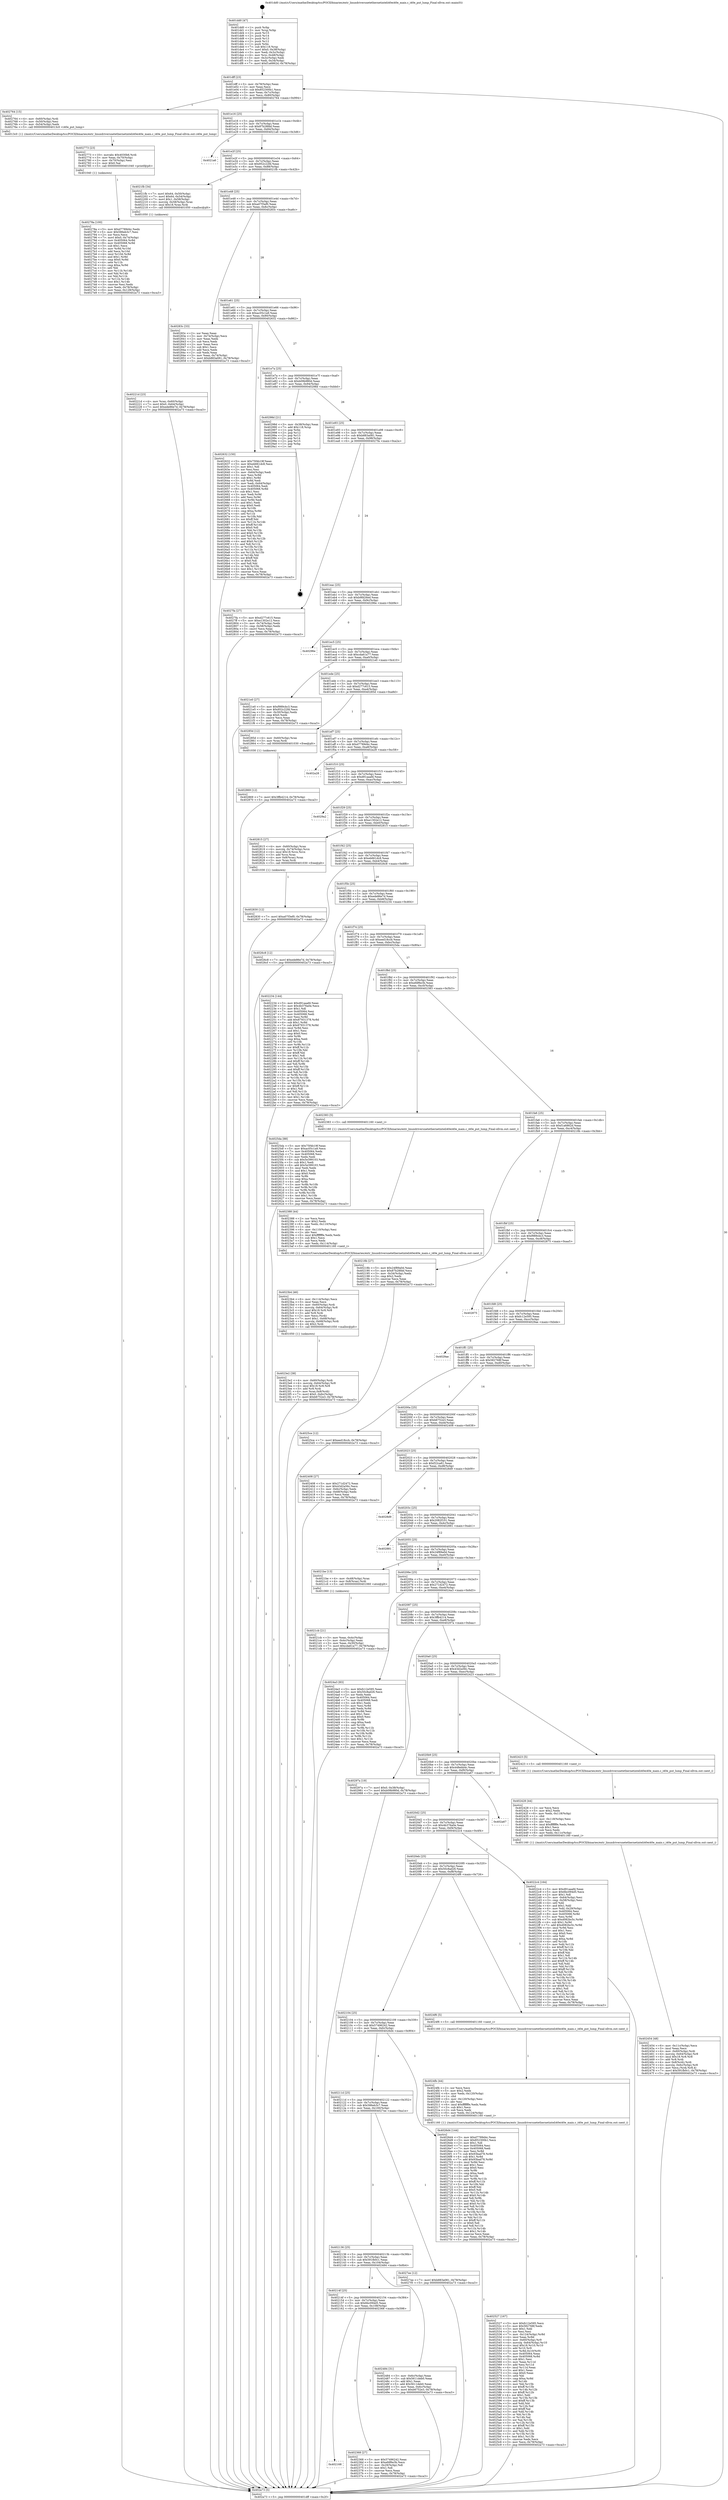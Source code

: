 digraph "0x401dd0" {
  label = "0x401dd0 (/mnt/c/Users/mathe/Desktop/tcc/POCII/binaries/extr_linuxdriversnetethernetinteli40ei40e_main.c_i40e_put_lump_Final-ollvm.out::main(0))"
  labelloc = "t"
  node[shape=record]

  Entry [label="",width=0.3,height=0.3,shape=circle,fillcolor=black,style=filled]
  "0x401dff" [label="{
     0x401dff [23]\l
     | [instrs]\l
     &nbsp;&nbsp;0x401dff \<+3\>: mov -0x78(%rbp),%eax\l
     &nbsp;&nbsp;0x401e02 \<+2\>: mov %eax,%ecx\l
     &nbsp;&nbsp;0x401e04 \<+6\>: sub $0x852300b1,%ecx\l
     &nbsp;&nbsp;0x401e0a \<+3\>: mov %eax,-0x7c(%rbp)\l
     &nbsp;&nbsp;0x401e0d \<+3\>: mov %ecx,-0x80(%rbp)\l
     &nbsp;&nbsp;0x401e10 \<+6\>: je 0000000000402764 \<main+0x994\>\l
  }"]
  "0x402764" [label="{
     0x402764 [15]\l
     | [instrs]\l
     &nbsp;&nbsp;0x402764 \<+4\>: mov -0x60(%rbp),%rdi\l
     &nbsp;&nbsp;0x402768 \<+3\>: mov -0x50(%rbp),%esi\l
     &nbsp;&nbsp;0x40276b \<+3\>: mov -0x54(%rbp),%edx\l
     &nbsp;&nbsp;0x40276e \<+5\>: call 00000000004013c0 \<i40e_put_lump\>\l
     | [calls]\l
     &nbsp;&nbsp;0x4013c0 \{1\} (/mnt/c/Users/mathe/Desktop/tcc/POCII/binaries/extr_linuxdriversnetethernetinteli40ei40e_main.c_i40e_put_lump_Final-ollvm.out::i40e_put_lump)\l
  }"]
  "0x401e16" [label="{
     0x401e16 [25]\l
     | [instrs]\l
     &nbsp;&nbsp;0x401e16 \<+5\>: jmp 0000000000401e1b \<main+0x4b\>\l
     &nbsp;&nbsp;0x401e1b \<+3\>: mov -0x7c(%rbp),%eax\l
     &nbsp;&nbsp;0x401e1e \<+5\>: sub $0x87b28fdd,%eax\l
     &nbsp;&nbsp;0x401e23 \<+6\>: mov %eax,-0x84(%rbp)\l
     &nbsp;&nbsp;0x401e29 \<+6\>: je 00000000004021a6 \<main+0x3d6\>\l
  }"]
  Exit [label="",width=0.3,height=0.3,shape=circle,fillcolor=black,style=filled,peripheries=2]
  "0x4021a6" [label="{
     0x4021a6\l
  }", style=dashed]
  "0x401e2f" [label="{
     0x401e2f [25]\l
     | [instrs]\l
     &nbsp;&nbsp;0x401e2f \<+5\>: jmp 0000000000401e34 \<main+0x64\>\l
     &nbsp;&nbsp;0x401e34 \<+3\>: mov -0x7c(%rbp),%eax\l
     &nbsp;&nbsp;0x401e37 \<+5\>: sub $0x952c22fd,%eax\l
     &nbsp;&nbsp;0x401e3c \<+6\>: mov %eax,-0x88(%rbp)\l
     &nbsp;&nbsp;0x401e42 \<+6\>: je 00000000004021fb \<main+0x42b\>\l
  }"]
  "0x402869" [label="{
     0x402869 [12]\l
     | [instrs]\l
     &nbsp;&nbsp;0x402869 \<+7\>: movl $0x3ffb4214,-0x78(%rbp)\l
     &nbsp;&nbsp;0x402870 \<+5\>: jmp 0000000000402a73 \<main+0xca3\>\l
  }"]
  "0x4021fb" [label="{
     0x4021fb [34]\l
     | [instrs]\l
     &nbsp;&nbsp;0x4021fb \<+7\>: movl $0x64,-0x50(%rbp)\l
     &nbsp;&nbsp;0x402202 \<+7\>: movl $0x64,-0x54(%rbp)\l
     &nbsp;&nbsp;0x402209 \<+7\>: movl $0x1,-0x58(%rbp)\l
     &nbsp;&nbsp;0x402210 \<+4\>: movslq -0x58(%rbp),%rax\l
     &nbsp;&nbsp;0x402214 \<+4\>: imul $0x18,%rax,%rdi\l
     &nbsp;&nbsp;0x402218 \<+5\>: call 0000000000401050 \<malloc@plt\>\l
     | [calls]\l
     &nbsp;&nbsp;0x401050 \{1\} (unknown)\l
  }"]
  "0x401e48" [label="{
     0x401e48 [25]\l
     | [instrs]\l
     &nbsp;&nbsp;0x401e48 \<+5\>: jmp 0000000000401e4d \<main+0x7d\>\l
     &nbsp;&nbsp;0x401e4d \<+3\>: mov -0x7c(%rbp),%eax\l
     &nbsp;&nbsp;0x401e50 \<+5\>: sub $0xa07f3ef0,%eax\l
     &nbsp;&nbsp;0x401e55 \<+6\>: mov %eax,-0x8c(%rbp)\l
     &nbsp;&nbsp;0x401e5b \<+6\>: je 000000000040283c \<main+0xa6c\>\l
  }"]
  "0x402830" [label="{
     0x402830 [12]\l
     | [instrs]\l
     &nbsp;&nbsp;0x402830 \<+7\>: movl $0xa07f3ef0,-0x78(%rbp)\l
     &nbsp;&nbsp;0x402837 \<+5\>: jmp 0000000000402a73 \<main+0xca3\>\l
  }"]
  "0x40283c" [label="{
     0x40283c [33]\l
     | [instrs]\l
     &nbsp;&nbsp;0x40283c \<+2\>: xor %eax,%eax\l
     &nbsp;&nbsp;0x40283e \<+3\>: mov -0x74(%rbp),%ecx\l
     &nbsp;&nbsp;0x402841 \<+2\>: mov %eax,%edx\l
     &nbsp;&nbsp;0x402843 \<+2\>: sub %ecx,%edx\l
     &nbsp;&nbsp;0x402845 \<+2\>: mov %eax,%ecx\l
     &nbsp;&nbsp;0x402847 \<+3\>: sub $0x1,%ecx\l
     &nbsp;&nbsp;0x40284a \<+2\>: add %ecx,%edx\l
     &nbsp;&nbsp;0x40284c \<+2\>: sub %edx,%eax\l
     &nbsp;&nbsp;0x40284e \<+3\>: mov %eax,-0x74(%rbp)\l
     &nbsp;&nbsp;0x402851 \<+7\>: movl $0xb883a081,-0x78(%rbp)\l
     &nbsp;&nbsp;0x402858 \<+5\>: jmp 0000000000402a73 \<main+0xca3\>\l
  }"]
  "0x401e61" [label="{
     0x401e61 [25]\l
     | [instrs]\l
     &nbsp;&nbsp;0x401e61 \<+5\>: jmp 0000000000401e66 \<main+0x96\>\l
     &nbsp;&nbsp;0x401e66 \<+3\>: mov -0x7c(%rbp),%eax\l
     &nbsp;&nbsp;0x401e69 \<+5\>: sub $0xac05c1a9,%eax\l
     &nbsp;&nbsp;0x401e6e \<+6\>: mov %eax,-0x90(%rbp)\l
     &nbsp;&nbsp;0x401e74 \<+6\>: je 0000000000402632 \<main+0x862\>\l
  }"]
  "0x40278a" [label="{
     0x40278a [100]\l
     | [instrs]\l
     &nbsp;&nbsp;0x40278a \<+5\>: mov $0xd7789d4c,%edx\l
     &nbsp;&nbsp;0x40278f \<+5\>: mov $0x586eb3c7,%esi\l
     &nbsp;&nbsp;0x402794 \<+2\>: xor %ecx,%ecx\l
     &nbsp;&nbsp;0x402796 \<+7\>: movl $0x0,-0x74(%rbp)\l
     &nbsp;&nbsp;0x40279d \<+8\>: mov 0x405064,%r8d\l
     &nbsp;&nbsp;0x4027a5 \<+8\>: mov 0x405068,%r9d\l
     &nbsp;&nbsp;0x4027ad \<+3\>: sub $0x1,%ecx\l
     &nbsp;&nbsp;0x4027b0 \<+3\>: mov %r8d,%r10d\l
     &nbsp;&nbsp;0x4027b3 \<+3\>: add %ecx,%r10d\l
     &nbsp;&nbsp;0x4027b6 \<+4\>: imul %r10d,%r8d\l
     &nbsp;&nbsp;0x4027ba \<+4\>: and $0x1,%r8d\l
     &nbsp;&nbsp;0x4027be \<+4\>: cmp $0x0,%r8d\l
     &nbsp;&nbsp;0x4027c2 \<+4\>: sete %r11b\l
     &nbsp;&nbsp;0x4027c6 \<+4\>: cmp $0xa,%r9d\l
     &nbsp;&nbsp;0x4027ca \<+3\>: setl %bl\l
     &nbsp;&nbsp;0x4027cd \<+3\>: mov %r11b,%r14b\l
     &nbsp;&nbsp;0x4027d0 \<+3\>: and %bl,%r14b\l
     &nbsp;&nbsp;0x4027d3 \<+3\>: xor %bl,%r11b\l
     &nbsp;&nbsp;0x4027d6 \<+3\>: or %r11b,%r14b\l
     &nbsp;&nbsp;0x4027d9 \<+4\>: test $0x1,%r14b\l
     &nbsp;&nbsp;0x4027dd \<+3\>: cmovne %esi,%edx\l
     &nbsp;&nbsp;0x4027e0 \<+3\>: mov %edx,-0x78(%rbp)\l
     &nbsp;&nbsp;0x4027e3 \<+6\>: mov %eax,-0x128(%rbp)\l
     &nbsp;&nbsp;0x4027e9 \<+5\>: jmp 0000000000402a73 \<main+0xca3\>\l
  }"]
  "0x402632" [label="{
     0x402632 [150]\l
     | [instrs]\l
     &nbsp;&nbsp;0x402632 \<+5\>: mov $0x75f4b19f,%eax\l
     &nbsp;&nbsp;0x402637 \<+5\>: mov $0xeb661dc8,%ecx\l
     &nbsp;&nbsp;0x40263c \<+2\>: mov $0x1,%dl\l
     &nbsp;&nbsp;0x40263e \<+2\>: xor %esi,%esi\l
     &nbsp;&nbsp;0x402640 \<+3\>: mov -0x64(%rbp),%edi\l
     &nbsp;&nbsp;0x402643 \<+3\>: mov %esi,%r8d\l
     &nbsp;&nbsp;0x402646 \<+4\>: sub $0x1,%r8d\l
     &nbsp;&nbsp;0x40264a \<+3\>: sub %r8d,%edi\l
     &nbsp;&nbsp;0x40264d \<+3\>: mov %edi,-0x64(%rbp)\l
     &nbsp;&nbsp;0x402650 \<+7\>: mov 0x405064,%edi\l
     &nbsp;&nbsp;0x402657 \<+8\>: mov 0x405068,%r8d\l
     &nbsp;&nbsp;0x40265f \<+3\>: sub $0x1,%esi\l
     &nbsp;&nbsp;0x402662 \<+3\>: mov %edi,%r9d\l
     &nbsp;&nbsp;0x402665 \<+3\>: add %esi,%r9d\l
     &nbsp;&nbsp;0x402668 \<+4\>: imul %r9d,%edi\l
     &nbsp;&nbsp;0x40266c \<+3\>: and $0x1,%edi\l
     &nbsp;&nbsp;0x40266f \<+3\>: cmp $0x0,%edi\l
     &nbsp;&nbsp;0x402672 \<+4\>: sete %r10b\l
     &nbsp;&nbsp;0x402676 \<+4\>: cmp $0xa,%r8d\l
     &nbsp;&nbsp;0x40267a \<+4\>: setl %r11b\l
     &nbsp;&nbsp;0x40267e \<+3\>: mov %r10b,%bl\l
     &nbsp;&nbsp;0x402681 \<+3\>: xor $0xff,%bl\l
     &nbsp;&nbsp;0x402684 \<+3\>: mov %r11b,%r14b\l
     &nbsp;&nbsp;0x402687 \<+4\>: xor $0xff,%r14b\l
     &nbsp;&nbsp;0x40268b \<+3\>: xor $0x0,%dl\l
     &nbsp;&nbsp;0x40268e \<+3\>: mov %bl,%r15b\l
     &nbsp;&nbsp;0x402691 \<+4\>: and $0x0,%r15b\l
     &nbsp;&nbsp;0x402695 \<+3\>: and %dl,%r10b\l
     &nbsp;&nbsp;0x402698 \<+3\>: mov %r14b,%r12b\l
     &nbsp;&nbsp;0x40269b \<+4\>: and $0x0,%r12b\l
     &nbsp;&nbsp;0x40269f \<+3\>: and %dl,%r11b\l
     &nbsp;&nbsp;0x4026a2 \<+3\>: or %r10b,%r15b\l
     &nbsp;&nbsp;0x4026a5 \<+3\>: or %r11b,%r12b\l
     &nbsp;&nbsp;0x4026a8 \<+3\>: xor %r12b,%r15b\l
     &nbsp;&nbsp;0x4026ab \<+3\>: or %r14b,%bl\l
     &nbsp;&nbsp;0x4026ae \<+3\>: xor $0xff,%bl\l
     &nbsp;&nbsp;0x4026b1 \<+3\>: or $0x0,%dl\l
     &nbsp;&nbsp;0x4026b4 \<+2\>: and %dl,%bl\l
     &nbsp;&nbsp;0x4026b6 \<+3\>: or %bl,%r15b\l
     &nbsp;&nbsp;0x4026b9 \<+4\>: test $0x1,%r15b\l
     &nbsp;&nbsp;0x4026bd \<+3\>: cmovne %ecx,%eax\l
     &nbsp;&nbsp;0x4026c0 \<+3\>: mov %eax,-0x78(%rbp)\l
     &nbsp;&nbsp;0x4026c3 \<+5\>: jmp 0000000000402a73 \<main+0xca3\>\l
  }"]
  "0x401e7a" [label="{
     0x401e7a [25]\l
     | [instrs]\l
     &nbsp;&nbsp;0x401e7a \<+5\>: jmp 0000000000401e7f \<main+0xaf\>\l
     &nbsp;&nbsp;0x401e7f \<+3\>: mov -0x7c(%rbp),%eax\l
     &nbsp;&nbsp;0x401e82 \<+5\>: sub $0xb09b980d,%eax\l
     &nbsp;&nbsp;0x401e87 \<+6\>: mov %eax,-0x94(%rbp)\l
     &nbsp;&nbsp;0x401e8d \<+6\>: je 000000000040298d \<main+0xbbd\>\l
  }"]
  "0x402773" [label="{
     0x402773 [23]\l
     | [instrs]\l
     &nbsp;&nbsp;0x402773 \<+10\>: movabs $0x4030b6,%rdi\l
     &nbsp;&nbsp;0x40277d \<+3\>: mov %eax,-0x70(%rbp)\l
     &nbsp;&nbsp;0x402780 \<+3\>: mov -0x70(%rbp),%esi\l
     &nbsp;&nbsp;0x402783 \<+2\>: mov $0x0,%al\l
     &nbsp;&nbsp;0x402785 \<+5\>: call 0000000000401040 \<printf@plt\>\l
     | [calls]\l
     &nbsp;&nbsp;0x401040 \{1\} (unknown)\l
  }"]
  "0x40298d" [label="{
     0x40298d [21]\l
     | [instrs]\l
     &nbsp;&nbsp;0x40298d \<+3\>: mov -0x38(%rbp),%eax\l
     &nbsp;&nbsp;0x402990 \<+7\>: add $0x118,%rsp\l
     &nbsp;&nbsp;0x402997 \<+1\>: pop %rbx\l
     &nbsp;&nbsp;0x402998 \<+2\>: pop %r12\l
     &nbsp;&nbsp;0x40299a \<+2\>: pop %r13\l
     &nbsp;&nbsp;0x40299c \<+2\>: pop %r14\l
     &nbsp;&nbsp;0x40299e \<+2\>: pop %r15\l
     &nbsp;&nbsp;0x4029a0 \<+1\>: pop %rbp\l
     &nbsp;&nbsp;0x4029a1 \<+1\>: ret\l
  }"]
  "0x401e93" [label="{
     0x401e93 [25]\l
     | [instrs]\l
     &nbsp;&nbsp;0x401e93 \<+5\>: jmp 0000000000401e98 \<main+0xc8\>\l
     &nbsp;&nbsp;0x401e98 \<+3\>: mov -0x7c(%rbp),%eax\l
     &nbsp;&nbsp;0x401e9b \<+5\>: sub $0xb883a081,%eax\l
     &nbsp;&nbsp;0x401ea0 \<+6\>: mov %eax,-0x98(%rbp)\l
     &nbsp;&nbsp;0x401ea6 \<+6\>: je 00000000004027fa \<main+0xa2a\>\l
  }"]
  "0x402527" [label="{
     0x402527 [167]\l
     | [instrs]\l
     &nbsp;&nbsp;0x402527 \<+5\>: mov $0xfc12e595,%ecx\l
     &nbsp;&nbsp;0x40252c \<+5\>: mov $0x582768f,%edx\l
     &nbsp;&nbsp;0x402531 \<+3\>: mov $0x1,%dil\l
     &nbsp;&nbsp;0x402534 \<+2\>: xor %esi,%esi\l
     &nbsp;&nbsp;0x402536 \<+7\>: mov -0x124(%rbp),%r8d\l
     &nbsp;&nbsp;0x40253d \<+4\>: imul %eax,%r8d\l
     &nbsp;&nbsp;0x402541 \<+4\>: mov -0x60(%rbp),%r9\l
     &nbsp;&nbsp;0x402545 \<+4\>: movslq -0x64(%rbp),%r10\l
     &nbsp;&nbsp;0x402549 \<+4\>: imul $0x18,%r10,%r10\l
     &nbsp;&nbsp;0x40254d \<+3\>: add %r10,%r9\l
     &nbsp;&nbsp;0x402550 \<+4\>: mov %r8d,0x10(%r9)\l
     &nbsp;&nbsp;0x402554 \<+7\>: mov 0x405064,%eax\l
     &nbsp;&nbsp;0x40255b \<+8\>: mov 0x405068,%r8d\l
     &nbsp;&nbsp;0x402563 \<+3\>: sub $0x1,%esi\l
     &nbsp;&nbsp;0x402566 \<+3\>: mov %eax,%r11d\l
     &nbsp;&nbsp;0x402569 \<+3\>: add %esi,%r11d\l
     &nbsp;&nbsp;0x40256c \<+4\>: imul %r11d,%eax\l
     &nbsp;&nbsp;0x402570 \<+3\>: and $0x1,%eax\l
     &nbsp;&nbsp;0x402573 \<+3\>: cmp $0x0,%eax\l
     &nbsp;&nbsp;0x402576 \<+3\>: sete %bl\l
     &nbsp;&nbsp;0x402579 \<+4\>: cmp $0xa,%r8d\l
     &nbsp;&nbsp;0x40257d \<+4\>: setl %r14b\l
     &nbsp;&nbsp;0x402581 \<+3\>: mov %bl,%r15b\l
     &nbsp;&nbsp;0x402584 \<+4\>: xor $0xff,%r15b\l
     &nbsp;&nbsp;0x402588 \<+3\>: mov %r14b,%r12b\l
     &nbsp;&nbsp;0x40258b \<+4\>: xor $0xff,%r12b\l
     &nbsp;&nbsp;0x40258f \<+4\>: xor $0x1,%dil\l
     &nbsp;&nbsp;0x402593 \<+3\>: mov %r15b,%r13b\l
     &nbsp;&nbsp;0x402596 \<+4\>: and $0xff,%r13b\l
     &nbsp;&nbsp;0x40259a \<+3\>: and %dil,%bl\l
     &nbsp;&nbsp;0x40259d \<+3\>: mov %r12b,%al\l
     &nbsp;&nbsp;0x4025a0 \<+2\>: and $0xff,%al\l
     &nbsp;&nbsp;0x4025a2 \<+3\>: and %dil,%r14b\l
     &nbsp;&nbsp;0x4025a5 \<+3\>: or %bl,%r13b\l
     &nbsp;&nbsp;0x4025a8 \<+3\>: or %r14b,%al\l
     &nbsp;&nbsp;0x4025ab \<+3\>: xor %al,%r13b\l
     &nbsp;&nbsp;0x4025ae \<+3\>: or %r12b,%r15b\l
     &nbsp;&nbsp;0x4025b1 \<+4\>: xor $0xff,%r15b\l
     &nbsp;&nbsp;0x4025b5 \<+4\>: or $0x1,%dil\l
     &nbsp;&nbsp;0x4025b9 \<+3\>: and %dil,%r15b\l
     &nbsp;&nbsp;0x4025bc \<+3\>: or %r15b,%r13b\l
     &nbsp;&nbsp;0x4025bf \<+4\>: test $0x1,%r13b\l
     &nbsp;&nbsp;0x4025c3 \<+3\>: cmovne %edx,%ecx\l
     &nbsp;&nbsp;0x4025c6 \<+3\>: mov %ecx,-0x78(%rbp)\l
     &nbsp;&nbsp;0x4025c9 \<+5\>: jmp 0000000000402a73 \<main+0xca3\>\l
  }"]
  "0x4027fa" [label="{
     0x4027fa [27]\l
     | [instrs]\l
     &nbsp;&nbsp;0x4027fa \<+5\>: mov $0xd277c615,%eax\l
     &nbsp;&nbsp;0x4027ff \<+5\>: mov $0xe1302e12,%ecx\l
     &nbsp;&nbsp;0x402804 \<+3\>: mov -0x74(%rbp),%edx\l
     &nbsp;&nbsp;0x402807 \<+3\>: cmp -0x58(%rbp),%edx\l
     &nbsp;&nbsp;0x40280a \<+3\>: cmovl %ecx,%eax\l
     &nbsp;&nbsp;0x40280d \<+3\>: mov %eax,-0x78(%rbp)\l
     &nbsp;&nbsp;0x402810 \<+5\>: jmp 0000000000402a73 \<main+0xca3\>\l
  }"]
  "0x401eac" [label="{
     0x401eac [25]\l
     | [instrs]\l
     &nbsp;&nbsp;0x401eac \<+5\>: jmp 0000000000401eb1 \<main+0xe1\>\l
     &nbsp;&nbsp;0x401eb1 \<+3\>: mov -0x7c(%rbp),%eax\l
     &nbsp;&nbsp;0x401eb4 \<+5\>: sub $0xb9fd26ed,%eax\l
     &nbsp;&nbsp;0x401eb9 \<+6\>: mov %eax,-0x9c(%rbp)\l
     &nbsp;&nbsp;0x401ebf \<+6\>: je 000000000040296e \<main+0xb9e\>\l
  }"]
  "0x4024fb" [label="{
     0x4024fb [44]\l
     | [instrs]\l
     &nbsp;&nbsp;0x4024fb \<+2\>: xor %ecx,%ecx\l
     &nbsp;&nbsp;0x4024fd \<+5\>: mov $0x2,%edx\l
     &nbsp;&nbsp;0x402502 \<+6\>: mov %edx,-0x120(%rbp)\l
     &nbsp;&nbsp;0x402508 \<+1\>: cltd\l
     &nbsp;&nbsp;0x402509 \<+6\>: mov -0x120(%rbp),%esi\l
     &nbsp;&nbsp;0x40250f \<+2\>: idiv %esi\l
     &nbsp;&nbsp;0x402511 \<+6\>: imul $0xfffffffe,%edx,%edx\l
     &nbsp;&nbsp;0x402517 \<+3\>: sub $0x1,%ecx\l
     &nbsp;&nbsp;0x40251a \<+2\>: sub %ecx,%edx\l
     &nbsp;&nbsp;0x40251c \<+6\>: mov %edx,-0x124(%rbp)\l
     &nbsp;&nbsp;0x402522 \<+5\>: call 0000000000401160 \<next_i\>\l
     | [calls]\l
     &nbsp;&nbsp;0x401160 \{1\} (/mnt/c/Users/mathe/Desktop/tcc/POCII/binaries/extr_linuxdriversnetethernetinteli40ei40e_main.c_i40e_put_lump_Final-ollvm.out::next_i)\l
  }"]
  "0x40296e" [label="{
     0x40296e\l
  }", style=dashed]
  "0x401ec5" [label="{
     0x401ec5 [25]\l
     | [instrs]\l
     &nbsp;&nbsp;0x401ec5 \<+5\>: jmp 0000000000401eca \<main+0xfa\>\l
     &nbsp;&nbsp;0x401eca \<+3\>: mov -0x7c(%rbp),%eax\l
     &nbsp;&nbsp;0x401ecd \<+5\>: sub $0xcda61a77,%eax\l
     &nbsp;&nbsp;0x401ed2 \<+6\>: mov %eax,-0xa0(%rbp)\l
     &nbsp;&nbsp;0x401ed8 \<+6\>: je 00000000004021e0 \<main+0x410\>\l
  }"]
  "0x402454" [label="{
     0x402454 [48]\l
     | [instrs]\l
     &nbsp;&nbsp;0x402454 \<+6\>: mov -0x11c(%rbp),%ecx\l
     &nbsp;&nbsp;0x40245a \<+3\>: imul %eax,%ecx\l
     &nbsp;&nbsp;0x40245d \<+4\>: mov -0x60(%rbp),%rdi\l
     &nbsp;&nbsp;0x402461 \<+4\>: movslq -0x64(%rbp),%r8\l
     &nbsp;&nbsp;0x402465 \<+4\>: imul $0x18,%r8,%r8\l
     &nbsp;&nbsp;0x402469 \<+3\>: add %r8,%rdi\l
     &nbsp;&nbsp;0x40246c \<+4\>: mov 0x8(%rdi),%rdi\l
     &nbsp;&nbsp;0x402470 \<+4\>: movslq -0x6c(%rbp),%r8\l
     &nbsp;&nbsp;0x402474 \<+4\>: mov %ecx,(%rdi,%r8,4)\l
     &nbsp;&nbsp;0x402478 \<+7\>: movl $0x591fb0c1,-0x78(%rbp)\l
     &nbsp;&nbsp;0x40247f \<+5\>: jmp 0000000000402a73 \<main+0xca3\>\l
  }"]
  "0x4021e0" [label="{
     0x4021e0 [27]\l
     | [instrs]\l
     &nbsp;&nbsp;0x4021e0 \<+5\>: mov $0xf989cbc3,%eax\l
     &nbsp;&nbsp;0x4021e5 \<+5\>: mov $0x952c22fd,%ecx\l
     &nbsp;&nbsp;0x4021ea \<+3\>: mov -0x30(%rbp),%edx\l
     &nbsp;&nbsp;0x4021ed \<+3\>: cmp $0x0,%edx\l
     &nbsp;&nbsp;0x4021f0 \<+3\>: cmove %ecx,%eax\l
     &nbsp;&nbsp;0x4021f3 \<+3\>: mov %eax,-0x78(%rbp)\l
     &nbsp;&nbsp;0x4021f6 \<+5\>: jmp 0000000000402a73 \<main+0xca3\>\l
  }"]
  "0x401ede" [label="{
     0x401ede [25]\l
     | [instrs]\l
     &nbsp;&nbsp;0x401ede \<+5\>: jmp 0000000000401ee3 \<main+0x113\>\l
     &nbsp;&nbsp;0x401ee3 \<+3\>: mov -0x7c(%rbp),%eax\l
     &nbsp;&nbsp;0x401ee6 \<+5\>: sub $0xd277c615,%eax\l
     &nbsp;&nbsp;0x401eeb \<+6\>: mov %eax,-0xa4(%rbp)\l
     &nbsp;&nbsp;0x401ef1 \<+6\>: je 000000000040285d \<main+0xa8d\>\l
  }"]
  "0x402428" [label="{
     0x402428 [44]\l
     | [instrs]\l
     &nbsp;&nbsp;0x402428 \<+2\>: xor %ecx,%ecx\l
     &nbsp;&nbsp;0x40242a \<+5\>: mov $0x2,%edx\l
     &nbsp;&nbsp;0x40242f \<+6\>: mov %edx,-0x118(%rbp)\l
     &nbsp;&nbsp;0x402435 \<+1\>: cltd\l
     &nbsp;&nbsp;0x402436 \<+6\>: mov -0x118(%rbp),%esi\l
     &nbsp;&nbsp;0x40243c \<+2\>: idiv %esi\l
     &nbsp;&nbsp;0x40243e \<+6\>: imul $0xfffffffe,%edx,%edx\l
     &nbsp;&nbsp;0x402444 \<+3\>: sub $0x1,%ecx\l
     &nbsp;&nbsp;0x402447 \<+2\>: sub %ecx,%edx\l
     &nbsp;&nbsp;0x402449 \<+6\>: mov %edx,-0x11c(%rbp)\l
     &nbsp;&nbsp;0x40244f \<+5\>: call 0000000000401160 \<next_i\>\l
     | [calls]\l
     &nbsp;&nbsp;0x401160 \{1\} (/mnt/c/Users/mathe/Desktop/tcc/POCII/binaries/extr_linuxdriversnetethernetinteli40ei40e_main.c_i40e_put_lump_Final-ollvm.out::next_i)\l
  }"]
  "0x40285d" [label="{
     0x40285d [12]\l
     | [instrs]\l
     &nbsp;&nbsp;0x40285d \<+4\>: mov -0x60(%rbp),%rax\l
     &nbsp;&nbsp;0x402861 \<+3\>: mov %rax,%rdi\l
     &nbsp;&nbsp;0x402864 \<+5\>: call 0000000000401030 \<free@plt\>\l
     | [calls]\l
     &nbsp;&nbsp;0x401030 \{1\} (unknown)\l
  }"]
  "0x401ef7" [label="{
     0x401ef7 [25]\l
     | [instrs]\l
     &nbsp;&nbsp;0x401ef7 \<+5\>: jmp 0000000000401efc \<main+0x12c\>\l
     &nbsp;&nbsp;0x401efc \<+3\>: mov -0x7c(%rbp),%eax\l
     &nbsp;&nbsp;0x401eff \<+5\>: sub $0xd7789d4c,%eax\l
     &nbsp;&nbsp;0x401f04 \<+6\>: mov %eax,-0xa8(%rbp)\l
     &nbsp;&nbsp;0x401f0a \<+6\>: je 0000000000402a28 \<main+0xc58\>\l
  }"]
  "0x4023e2" [label="{
     0x4023e2 [38]\l
     | [instrs]\l
     &nbsp;&nbsp;0x4023e2 \<+4\>: mov -0x60(%rbp),%rdi\l
     &nbsp;&nbsp;0x4023e6 \<+4\>: movslq -0x64(%rbp),%r8\l
     &nbsp;&nbsp;0x4023ea \<+4\>: imul $0x18,%r8,%r8\l
     &nbsp;&nbsp;0x4023ee \<+3\>: add %r8,%rdi\l
     &nbsp;&nbsp;0x4023f1 \<+4\>: mov %rax,0x8(%rdi)\l
     &nbsp;&nbsp;0x4023f5 \<+7\>: movl $0x0,-0x6c(%rbp)\l
     &nbsp;&nbsp;0x4023fc \<+7\>: movl $0xb6752e3,-0x78(%rbp)\l
     &nbsp;&nbsp;0x402403 \<+5\>: jmp 0000000000402a73 \<main+0xca3\>\l
  }"]
  "0x402a28" [label="{
     0x402a28\l
  }", style=dashed]
  "0x401f10" [label="{
     0x401f10 [25]\l
     | [instrs]\l
     &nbsp;&nbsp;0x401f10 \<+5\>: jmp 0000000000401f15 \<main+0x145\>\l
     &nbsp;&nbsp;0x401f15 \<+3\>: mov -0x7c(%rbp),%eax\l
     &nbsp;&nbsp;0x401f18 \<+5\>: sub $0xd91aaafd,%eax\l
     &nbsp;&nbsp;0x401f1d \<+6\>: mov %eax,-0xac(%rbp)\l
     &nbsp;&nbsp;0x401f23 \<+6\>: je 00000000004029a2 \<main+0xbd2\>\l
  }"]
  "0x4023b4" [label="{
     0x4023b4 [46]\l
     | [instrs]\l
     &nbsp;&nbsp;0x4023b4 \<+6\>: mov -0x114(%rbp),%ecx\l
     &nbsp;&nbsp;0x4023ba \<+3\>: imul %eax,%ecx\l
     &nbsp;&nbsp;0x4023bd \<+4\>: mov -0x60(%rbp),%rdi\l
     &nbsp;&nbsp;0x4023c1 \<+4\>: movslq -0x64(%rbp),%r8\l
     &nbsp;&nbsp;0x4023c5 \<+4\>: imul $0x18,%r8,%r8\l
     &nbsp;&nbsp;0x4023c9 \<+3\>: add %r8,%rdi\l
     &nbsp;&nbsp;0x4023cc \<+2\>: mov %ecx,(%rdi)\l
     &nbsp;&nbsp;0x4023ce \<+7\>: movl $0x1,-0x68(%rbp)\l
     &nbsp;&nbsp;0x4023d5 \<+4\>: movslq -0x68(%rbp),%rdi\l
     &nbsp;&nbsp;0x4023d9 \<+4\>: shl $0x2,%rdi\l
     &nbsp;&nbsp;0x4023dd \<+5\>: call 0000000000401050 \<malloc@plt\>\l
     | [calls]\l
     &nbsp;&nbsp;0x401050 \{1\} (unknown)\l
  }"]
  "0x4029a2" [label="{
     0x4029a2\l
  }", style=dashed]
  "0x401f29" [label="{
     0x401f29 [25]\l
     | [instrs]\l
     &nbsp;&nbsp;0x401f29 \<+5\>: jmp 0000000000401f2e \<main+0x15e\>\l
     &nbsp;&nbsp;0x401f2e \<+3\>: mov -0x7c(%rbp),%eax\l
     &nbsp;&nbsp;0x401f31 \<+5\>: sub $0xe1302e12,%eax\l
     &nbsp;&nbsp;0x401f36 \<+6\>: mov %eax,-0xb0(%rbp)\l
     &nbsp;&nbsp;0x401f3c \<+6\>: je 0000000000402815 \<main+0xa45\>\l
  }"]
  "0x402388" [label="{
     0x402388 [44]\l
     | [instrs]\l
     &nbsp;&nbsp;0x402388 \<+2\>: xor %ecx,%ecx\l
     &nbsp;&nbsp;0x40238a \<+5\>: mov $0x2,%edx\l
     &nbsp;&nbsp;0x40238f \<+6\>: mov %edx,-0x110(%rbp)\l
     &nbsp;&nbsp;0x402395 \<+1\>: cltd\l
     &nbsp;&nbsp;0x402396 \<+6\>: mov -0x110(%rbp),%esi\l
     &nbsp;&nbsp;0x40239c \<+2\>: idiv %esi\l
     &nbsp;&nbsp;0x40239e \<+6\>: imul $0xfffffffe,%edx,%edx\l
     &nbsp;&nbsp;0x4023a4 \<+3\>: sub $0x1,%ecx\l
     &nbsp;&nbsp;0x4023a7 \<+2\>: sub %ecx,%edx\l
     &nbsp;&nbsp;0x4023a9 \<+6\>: mov %edx,-0x114(%rbp)\l
     &nbsp;&nbsp;0x4023af \<+5\>: call 0000000000401160 \<next_i\>\l
     | [calls]\l
     &nbsp;&nbsp;0x401160 \{1\} (/mnt/c/Users/mathe/Desktop/tcc/POCII/binaries/extr_linuxdriversnetethernetinteli40ei40e_main.c_i40e_put_lump_Final-ollvm.out::next_i)\l
  }"]
  "0x402815" [label="{
     0x402815 [27]\l
     | [instrs]\l
     &nbsp;&nbsp;0x402815 \<+4\>: mov -0x60(%rbp),%rax\l
     &nbsp;&nbsp;0x402819 \<+4\>: movslq -0x74(%rbp),%rcx\l
     &nbsp;&nbsp;0x40281d \<+4\>: imul $0x18,%rcx,%rcx\l
     &nbsp;&nbsp;0x402821 \<+3\>: add %rcx,%rax\l
     &nbsp;&nbsp;0x402824 \<+4\>: mov 0x8(%rax),%rax\l
     &nbsp;&nbsp;0x402828 \<+3\>: mov %rax,%rdi\l
     &nbsp;&nbsp;0x40282b \<+5\>: call 0000000000401030 \<free@plt\>\l
     | [calls]\l
     &nbsp;&nbsp;0x401030 \{1\} (unknown)\l
  }"]
  "0x401f42" [label="{
     0x401f42 [25]\l
     | [instrs]\l
     &nbsp;&nbsp;0x401f42 \<+5\>: jmp 0000000000401f47 \<main+0x177\>\l
     &nbsp;&nbsp;0x401f47 \<+3\>: mov -0x7c(%rbp),%eax\l
     &nbsp;&nbsp;0x401f4a \<+5\>: sub $0xeb661dc8,%eax\l
     &nbsp;&nbsp;0x401f4f \<+6\>: mov %eax,-0xb4(%rbp)\l
     &nbsp;&nbsp;0x401f55 \<+6\>: je 00000000004026c8 \<main+0x8f8\>\l
  }"]
  "0x402168" [label="{
     0x402168\l
  }", style=dashed]
  "0x4026c8" [label="{
     0x4026c8 [12]\l
     | [instrs]\l
     &nbsp;&nbsp;0x4026c8 \<+7\>: movl $0xede86e7d,-0x78(%rbp)\l
     &nbsp;&nbsp;0x4026cf \<+5\>: jmp 0000000000402a73 \<main+0xca3\>\l
  }"]
  "0x401f5b" [label="{
     0x401f5b [25]\l
     | [instrs]\l
     &nbsp;&nbsp;0x401f5b \<+5\>: jmp 0000000000401f60 \<main+0x190\>\l
     &nbsp;&nbsp;0x401f60 \<+3\>: mov -0x7c(%rbp),%eax\l
     &nbsp;&nbsp;0x401f63 \<+5\>: sub $0xede86e7d,%eax\l
     &nbsp;&nbsp;0x401f68 \<+6\>: mov %eax,-0xb8(%rbp)\l
     &nbsp;&nbsp;0x401f6e \<+6\>: je 0000000000402234 \<main+0x464\>\l
  }"]
  "0x402368" [label="{
     0x402368 [27]\l
     | [instrs]\l
     &nbsp;&nbsp;0x402368 \<+5\>: mov $0x57496242,%eax\l
     &nbsp;&nbsp;0x40236d \<+5\>: mov $0xefdf6e3b,%ecx\l
     &nbsp;&nbsp;0x402372 \<+3\>: mov -0x29(%rbp),%dl\l
     &nbsp;&nbsp;0x402375 \<+3\>: test $0x1,%dl\l
     &nbsp;&nbsp;0x402378 \<+3\>: cmovne %ecx,%eax\l
     &nbsp;&nbsp;0x40237b \<+3\>: mov %eax,-0x78(%rbp)\l
     &nbsp;&nbsp;0x40237e \<+5\>: jmp 0000000000402a73 \<main+0xca3\>\l
  }"]
  "0x402234" [label="{
     0x402234 [144]\l
     | [instrs]\l
     &nbsp;&nbsp;0x402234 \<+5\>: mov $0xd91aaafd,%eax\l
     &nbsp;&nbsp;0x402239 \<+5\>: mov $0x4b376a0e,%ecx\l
     &nbsp;&nbsp;0x40223e \<+2\>: mov $0x1,%dl\l
     &nbsp;&nbsp;0x402240 \<+7\>: mov 0x405064,%esi\l
     &nbsp;&nbsp;0x402247 \<+7\>: mov 0x405068,%edi\l
     &nbsp;&nbsp;0x40224e \<+3\>: mov %esi,%r8d\l
     &nbsp;&nbsp;0x402251 \<+7\>: add $0x87931378,%r8d\l
     &nbsp;&nbsp;0x402258 \<+4\>: sub $0x1,%r8d\l
     &nbsp;&nbsp;0x40225c \<+7\>: sub $0x87931378,%r8d\l
     &nbsp;&nbsp;0x402263 \<+4\>: imul %r8d,%esi\l
     &nbsp;&nbsp;0x402267 \<+3\>: and $0x1,%esi\l
     &nbsp;&nbsp;0x40226a \<+3\>: cmp $0x0,%esi\l
     &nbsp;&nbsp;0x40226d \<+4\>: sete %r9b\l
     &nbsp;&nbsp;0x402271 \<+3\>: cmp $0xa,%edi\l
     &nbsp;&nbsp;0x402274 \<+4\>: setl %r10b\l
     &nbsp;&nbsp;0x402278 \<+3\>: mov %r9b,%r11b\l
     &nbsp;&nbsp;0x40227b \<+4\>: xor $0xff,%r11b\l
     &nbsp;&nbsp;0x40227f \<+3\>: mov %r10b,%bl\l
     &nbsp;&nbsp;0x402282 \<+3\>: xor $0xff,%bl\l
     &nbsp;&nbsp;0x402285 \<+3\>: xor $0x1,%dl\l
     &nbsp;&nbsp;0x402288 \<+3\>: mov %r11b,%r14b\l
     &nbsp;&nbsp;0x40228b \<+4\>: and $0xff,%r14b\l
     &nbsp;&nbsp;0x40228f \<+3\>: and %dl,%r9b\l
     &nbsp;&nbsp;0x402292 \<+3\>: mov %bl,%r15b\l
     &nbsp;&nbsp;0x402295 \<+4\>: and $0xff,%r15b\l
     &nbsp;&nbsp;0x402299 \<+3\>: and %dl,%r10b\l
     &nbsp;&nbsp;0x40229c \<+3\>: or %r9b,%r14b\l
     &nbsp;&nbsp;0x40229f \<+3\>: or %r10b,%r15b\l
     &nbsp;&nbsp;0x4022a2 \<+3\>: xor %r15b,%r14b\l
     &nbsp;&nbsp;0x4022a5 \<+3\>: or %bl,%r11b\l
     &nbsp;&nbsp;0x4022a8 \<+4\>: xor $0xff,%r11b\l
     &nbsp;&nbsp;0x4022ac \<+3\>: or $0x1,%dl\l
     &nbsp;&nbsp;0x4022af \<+3\>: and %dl,%r11b\l
     &nbsp;&nbsp;0x4022b2 \<+3\>: or %r11b,%r14b\l
     &nbsp;&nbsp;0x4022b5 \<+4\>: test $0x1,%r14b\l
     &nbsp;&nbsp;0x4022b9 \<+3\>: cmovne %ecx,%eax\l
     &nbsp;&nbsp;0x4022bc \<+3\>: mov %eax,-0x78(%rbp)\l
     &nbsp;&nbsp;0x4022bf \<+5\>: jmp 0000000000402a73 \<main+0xca3\>\l
  }"]
  "0x401f74" [label="{
     0x401f74 [25]\l
     | [instrs]\l
     &nbsp;&nbsp;0x401f74 \<+5\>: jmp 0000000000401f79 \<main+0x1a9\>\l
     &nbsp;&nbsp;0x401f79 \<+3\>: mov -0x7c(%rbp),%eax\l
     &nbsp;&nbsp;0x401f7c \<+5\>: sub $0xeed18ccb,%eax\l
     &nbsp;&nbsp;0x401f81 \<+6\>: mov %eax,-0xbc(%rbp)\l
     &nbsp;&nbsp;0x401f87 \<+6\>: je 00000000004025da \<main+0x80a\>\l
  }"]
  "0x40214f" [label="{
     0x40214f [25]\l
     | [instrs]\l
     &nbsp;&nbsp;0x40214f \<+5\>: jmp 0000000000402154 \<main+0x384\>\l
     &nbsp;&nbsp;0x402154 \<+3\>: mov -0x7c(%rbp),%eax\l
     &nbsp;&nbsp;0x402157 \<+5\>: sub $0x6bc094d5,%eax\l
     &nbsp;&nbsp;0x40215c \<+6\>: mov %eax,-0x108(%rbp)\l
     &nbsp;&nbsp;0x402162 \<+6\>: je 0000000000402368 \<main+0x598\>\l
  }"]
  "0x4025da" [label="{
     0x4025da [88]\l
     | [instrs]\l
     &nbsp;&nbsp;0x4025da \<+5\>: mov $0x75f4b19f,%eax\l
     &nbsp;&nbsp;0x4025df \<+5\>: mov $0xac05c1a9,%ecx\l
     &nbsp;&nbsp;0x4025e4 \<+7\>: mov 0x405064,%edx\l
     &nbsp;&nbsp;0x4025eb \<+7\>: mov 0x405068,%esi\l
     &nbsp;&nbsp;0x4025f2 \<+2\>: mov %edx,%edi\l
     &nbsp;&nbsp;0x4025f4 \<+6\>: sub $0x5e399103,%edi\l
     &nbsp;&nbsp;0x4025fa \<+3\>: sub $0x1,%edi\l
     &nbsp;&nbsp;0x4025fd \<+6\>: add $0x5e399103,%edi\l
     &nbsp;&nbsp;0x402603 \<+3\>: imul %edi,%edx\l
     &nbsp;&nbsp;0x402606 \<+3\>: and $0x1,%edx\l
     &nbsp;&nbsp;0x402609 \<+3\>: cmp $0x0,%edx\l
     &nbsp;&nbsp;0x40260c \<+4\>: sete %r8b\l
     &nbsp;&nbsp;0x402610 \<+3\>: cmp $0xa,%esi\l
     &nbsp;&nbsp;0x402613 \<+4\>: setl %r9b\l
     &nbsp;&nbsp;0x402617 \<+3\>: mov %r8b,%r10b\l
     &nbsp;&nbsp;0x40261a \<+3\>: and %r9b,%r10b\l
     &nbsp;&nbsp;0x40261d \<+3\>: xor %r9b,%r8b\l
     &nbsp;&nbsp;0x402620 \<+3\>: or %r8b,%r10b\l
     &nbsp;&nbsp;0x402623 \<+4\>: test $0x1,%r10b\l
     &nbsp;&nbsp;0x402627 \<+3\>: cmovne %ecx,%eax\l
     &nbsp;&nbsp;0x40262a \<+3\>: mov %eax,-0x78(%rbp)\l
     &nbsp;&nbsp;0x40262d \<+5\>: jmp 0000000000402a73 \<main+0xca3\>\l
  }"]
  "0x401f8d" [label="{
     0x401f8d [25]\l
     | [instrs]\l
     &nbsp;&nbsp;0x401f8d \<+5\>: jmp 0000000000401f92 \<main+0x1c2\>\l
     &nbsp;&nbsp;0x401f92 \<+3\>: mov -0x7c(%rbp),%eax\l
     &nbsp;&nbsp;0x401f95 \<+5\>: sub $0xefdf6e3b,%eax\l
     &nbsp;&nbsp;0x401f9a \<+6\>: mov %eax,-0xc0(%rbp)\l
     &nbsp;&nbsp;0x401fa0 \<+6\>: je 0000000000402383 \<main+0x5b3\>\l
  }"]
  "0x402484" [label="{
     0x402484 [31]\l
     | [instrs]\l
     &nbsp;&nbsp;0x402484 \<+3\>: mov -0x6c(%rbp),%eax\l
     &nbsp;&nbsp;0x402487 \<+5\>: sub $0x5611deb0,%eax\l
     &nbsp;&nbsp;0x40248c \<+3\>: add $0x1,%eax\l
     &nbsp;&nbsp;0x40248f \<+5\>: add $0x5611deb0,%eax\l
     &nbsp;&nbsp;0x402494 \<+3\>: mov %eax,-0x6c(%rbp)\l
     &nbsp;&nbsp;0x402497 \<+7\>: movl $0xb6752e3,-0x78(%rbp)\l
     &nbsp;&nbsp;0x40249e \<+5\>: jmp 0000000000402a73 \<main+0xca3\>\l
  }"]
  "0x402383" [label="{
     0x402383 [5]\l
     | [instrs]\l
     &nbsp;&nbsp;0x402383 \<+5\>: call 0000000000401160 \<next_i\>\l
     | [calls]\l
     &nbsp;&nbsp;0x401160 \{1\} (/mnt/c/Users/mathe/Desktop/tcc/POCII/binaries/extr_linuxdriversnetethernetinteli40ei40e_main.c_i40e_put_lump_Final-ollvm.out::next_i)\l
  }"]
  "0x401fa6" [label="{
     0x401fa6 [25]\l
     | [instrs]\l
     &nbsp;&nbsp;0x401fa6 \<+5\>: jmp 0000000000401fab \<main+0x1db\>\l
     &nbsp;&nbsp;0x401fab \<+3\>: mov -0x7c(%rbp),%eax\l
     &nbsp;&nbsp;0x401fae \<+5\>: sub $0xf1a6862d,%eax\l
     &nbsp;&nbsp;0x401fb3 \<+6\>: mov %eax,-0xc4(%rbp)\l
     &nbsp;&nbsp;0x401fb9 \<+6\>: je 000000000040218b \<main+0x3bb\>\l
  }"]
  "0x402136" [label="{
     0x402136 [25]\l
     | [instrs]\l
     &nbsp;&nbsp;0x402136 \<+5\>: jmp 000000000040213b \<main+0x36b\>\l
     &nbsp;&nbsp;0x40213b \<+3\>: mov -0x7c(%rbp),%eax\l
     &nbsp;&nbsp;0x40213e \<+5\>: sub $0x591fb0c1,%eax\l
     &nbsp;&nbsp;0x402143 \<+6\>: mov %eax,-0x104(%rbp)\l
     &nbsp;&nbsp;0x402149 \<+6\>: je 0000000000402484 \<main+0x6b4\>\l
  }"]
  "0x40218b" [label="{
     0x40218b [27]\l
     | [instrs]\l
     &nbsp;&nbsp;0x40218b \<+5\>: mov $0x24f89a0d,%eax\l
     &nbsp;&nbsp;0x402190 \<+5\>: mov $0x87b28fdd,%ecx\l
     &nbsp;&nbsp;0x402195 \<+3\>: mov -0x34(%rbp),%edx\l
     &nbsp;&nbsp;0x402198 \<+3\>: cmp $0x2,%edx\l
     &nbsp;&nbsp;0x40219b \<+3\>: cmovne %ecx,%eax\l
     &nbsp;&nbsp;0x40219e \<+3\>: mov %eax,-0x78(%rbp)\l
     &nbsp;&nbsp;0x4021a1 \<+5\>: jmp 0000000000402a73 \<main+0xca3\>\l
  }"]
  "0x401fbf" [label="{
     0x401fbf [25]\l
     | [instrs]\l
     &nbsp;&nbsp;0x401fbf \<+5\>: jmp 0000000000401fc4 \<main+0x1f4\>\l
     &nbsp;&nbsp;0x401fc4 \<+3\>: mov -0x7c(%rbp),%eax\l
     &nbsp;&nbsp;0x401fc7 \<+5\>: sub $0xf989cbc3,%eax\l
     &nbsp;&nbsp;0x401fcc \<+6\>: mov %eax,-0xc8(%rbp)\l
     &nbsp;&nbsp;0x401fd2 \<+6\>: je 0000000000402875 \<main+0xaa5\>\l
  }"]
  "0x402a73" [label="{
     0x402a73 [5]\l
     | [instrs]\l
     &nbsp;&nbsp;0x402a73 \<+5\>: jmp 0000000000401dff \<main+0x2f\>\l
  }"]
  "0x401dd0" [label="{
     0x401dd0 [47]\l
     | [instrs]\l
     &nbsp;&nbsp;0x401dd0 \<+1\>: push %rbp\l
     &nbsp;&nbsp;0x401dd1 \<+3\>: mov %rsp,%rbp\l
     &nbsp;&nbsp;0x401dd4 \<+2\>: push %r15\l
     &nbsp;&nbsp;0x401dd6 \<+2\>: push %r14\l
     &nbsp;&nbsp;0x401dd8 \<+2\>: push %r13\l
     &nbsp;&nbsp;0x401dda \<+2\>: push %r12\l
     &nbsp;&nbsp;0x401ddc \<+1\>: push %rbx\l
     &nbsp;&nbsp;0x401ddd \<+7\>: sub $0x118,%rsp\l
     &nbsp;&nbsp;0x401de4 \<+7\>: movl $0x0,-0x38(%rbp)\l
     &nbsp;&nbsp;0x401deb \<+3\>: mov %edi,-0x3c(%rbp)\l
     &nbsp;&nbsp;0x401dee \<+4\>: mov %rsi,-0x48(%rbp)\l
     &nbsp;&nbsp;0x401df2 \<+3\>: mov -0x3c(%rbp),%edi\l
     &nbsp;&nbsp;0x401df5 \<+3\>: mov %edi,-0x34(%rbp)\l
     &nbsp;&nbsp;0x401df8 \<+7\>: movl $0xf1a6862d,-0x78(%rbp)\l
  }"]
  "0x4027ee" [label="{
     0x4027ee [12]\l
     | [instrs]\l
     &nbsp;&nbsp;0x4027ee \<+7\>: movl $0xb883a081,-0x78(%rbp)\l
     &nbsp;&nbsp;0x4027f5 \<+5\>: jmp 0000000000402a73 \<main+0xca3\>\l
  }"]
  "0x402875" [label="{
     0x402875\l
  }", style=dashed]
  "0x401fd8" [label="{
     0x401fd8 [25]\l
     | [instrs]\l
     &nbsp;&nbsp;0x401fd8 \<+5\>: jmp 0000000000401fdd \<main+0x20d\>\l
     &nbsp;&nbsp;0x401fdd \<+3\>: mov -0x7c(%rbp),%eax\l
     &nbsp;&nbsp;0x401fe0 \<+5\>: sub $0xfc12e595,%eax\l
     &nbsp;&nbsp;0x401fe5 \<+6\>: mov %eax,-0xcc(%rbp)\l
     &nbsp;&nbsp;0x401feb \<+6\>: je 00000000004029ae \<main+0xbde\>\l
  }"]
  "0x40211d" [label="{
     0x40211d [25]\l
     | [instrs]\l
     &nbsp;&nbsp;0x40211d \<+5\>: jmp 0000000000402122 \<main+0x352\>\l
     &nbsp;&nbsp;0x402122 \<+3\>: mov -0x7c(%rbp),%eax\l
     &nbsp;&nbsp;0x402125 \<+5\>: sub $0x586eb3c7,%eax\l
     &nbsp;&nbsp;0x40212a \<+6\>: mov %eax,-0x100(%rbp)\l
     &nbsp;&nbsp;0x402130 \<+6\>: je 00000000004027ee \<main+0xa1e\>\l
  }"]
  "0x4029ae" [label="{
     0x4029ae\l
  }", style=dashed]
  "0x401ff1" [label="{
     0x401ff1 [25]\l
     | [instrs]\l
     &nbsp;&nbsp;0x401ff1 \<+5\>: jmp 0000000000401ff6 \<main+0x226\>\l
     &nbsp;&nbsp;0x401ff6 \<+3\>: mov -0x7c(%rbp),%eax\l
     &nbsp;&nbsp;0x401ff9 \<+5\>: sub $0x582768f,%eax\l
     &nbsp;&nbsp;0x401ffe \<+6\>: mov %eax,-0xd0(%rbp)\l
     &nbsp;&nbsp;0x402004 \<+6\>: je 00000000004025ce \<main+0x7fe\>\l
  }"]
  "0x4026d4" [label="{
     0x4026d4 [144]\l
     | [instrs]\l
     &nbsp;&nbsp;0x4026d4 \<+5\>: mov $0xd7789d4c,%eax\l
     &nbsp;&nbsp;0x4026d9 \<+5\>: mov $0x852300b1,%ecx\l
     &nbsp;&nbsp;0x4026de \<+2\>: mov $0x1,%dl\l
     &nbsp;&nbsp;0x4026e0 \<+7\>: mov 0x405064,%esi\l
     &nbsp;&nbsp;0x4026e7 \<+7\>: mov 0x405068,%edi\l
     &nbsp;&nbsp;0x4026ee \<+3\>: mov %esi,%r8d\l
     &nbsp;&nbsp;0x4026f1 \<+7\>: sub $0x93bad78,%r8d\l
     &nbsp;&nbsp;0x4026f8 \<+4\>: sub $0x1,%r8d\l
     &nbsp;&nbsp;0x4026fc \<+7\>: add $0x93bad78,%r8d\l
     &nbsp;&nbsp;0x402703 \<+4\>: imul %r8d,%esi\l
     &nbsp;&nbsp;0x402707 \<+3\>: and $0x1,%esi\l
     &nbsp;&nbsp;0x40270a \<+3\>: cmp $0x0,%esi\l
     &nbsp;&nbsp;0x40270d \<+4\>: sete %r9b\l
     &nbsp;&nbsp;0x402711 \<+3\>: cmp $0xa,%edi\l
     &nbsp;&nbsp;0x402714 \<+4\>: setl %r10b\l
     &nbsp;&nbsp;0x402718 \<+3\>: mov %r9b,%r11b\l
     &nbsp;&nbsp;0x40271b \<+4\>: xor $0xff,%r11b\l
     &nbsp;&nbsp;0x40271f \<+3\>: mov %r10b,%bl\l
     &nbsp;&nbsp;0x402722 \<+3\>: xor $0xff,%bl\l
     &nbsp;&nbsp;0x402725 \<+3\>: xor $0x0,%dl\l
     &nbsp;&nbsp;0x402728 \<+3\>: mov %r11b,%r14b\l
     &nbsp;&nbsp;0x40272b \<+4\>: and $0x0,%r14b\l
     &nbsp;&nbsp;0x40272f \<+3\>: and %dl,%r9b\l
     &nbsp;&nbsp;0x402732 \<+3\>: mov %bl,%r15b\l
     &nbsp;&nbsp;0x402735 \<+4\>: and $0x0,%r15b\l
     &nbsp;&nbsp;0x402739 \<+3\>: and %dl,%r10b\l
     &nbsp;&nbsp;0x40273c \<+3\>: or %r9b,%r14b\l
     &nbsp;&nbsp;0x40273f \<+3\>: or %r10b,%r15b\l
     &nbsp;&nbsp;0x402742 \<+3\>: xor %r15b,%r14b\l
     &nbsp;&nbsp;0x402745 \<+3\>: or %bl,%r11b\l
     &nbsp;&nbsp;0x402748 \<+4\>: xor $0xff,%r11b\l
     &nbsp;&nbsp;0x40274c \<+3\>: or $0x0,%dl\l
     &nbsp;&nbsp;0x40274f \<+3\>: and %dl,%r11b\l
     &nbsp;&nbsp;0x402752 \<+3\>: or %r11b,%r14b\l
     &nbsp;&nbsp;0x402755 \<+4\>: test $0x1,%r14b\l
     &nbsp;&nbsp;0x402759 \<+3\>: cmovne %ecx,%eax\l
     &nbsp;&nbsp;0x40275c \<+3\>: mov %eax,-0x78(%rbp)\l
     &nbsp;&nbsp;0x40275f \<+5\>: jmp 0000000000402a73 \<main+0xca3\>\l
  }"]
  "0x4025ce" [label="{
     0x4025ce [12]\l
     | [instrs]\l
     &nbsp;&nbsp;0x4025ce \<+7\>: movl $0xeed18ccb,-0x78(%rbp)\l
     &nbsp;&nbsp;0x4025d5 \<+5\>: jmp 0000000000402a73 \<main+0xca3\>\l
  }"]
  "0x40200a" [label="{
     0x40200a [25]\l
     | [instrs]\l
     &nbsp;&nbsp;0x40200a \<+5\>: jmp 000000000040200f \<main+0x23f\>\l
     &nbsp;&nbsp;0x40200f \<+3\>: mov -0x7c(%rbp),%eax\l
     &nbsp;&nbsp;0x402012 \<+5\>: sub $0xb6752e3,%eax\l
     &nbsp;&nbsp;0x402017 \<+6\>: mov %eax,-0xd4(%rbp)\l
     &nbsp;&nbsp;0x40201d \<+6\>: je 0000000000402408 \<main+0x638\>\l
  }"]
  "0x402104" [label="{
     0x402104 [25]\l
     | [instrs]\l
     &nbsp;&nbsp;0x402104 \<+5\>: jmp 0000000000402109 \<main+0x339\>\l
     &nbsp;&nbsp;0x402109 \<+3\>: mov -0x7c(%rbp),%eax\l
     &nbsp;&nbsp;0x40210c \<+5\>: sub $0x57496242,%eax\l
     &nbsp;&nbsp;0x402111 \<+6\>: mov %eax,-0xfc(%rbp)\l
     &nbsp;&nbsp;0x402117 \<+6\>: je 00000000004026d4 \<main+0x904\>\l
  }"]
  "0x402408" [label="{
     0x402408 [27]\l
     | [instrs]\l
     &nbsp;&nbsp;0x402408 \<+5\>: mov $0x271d2472,%eax\l
     &nbsp;&nbsp;0x40240d \<+5\>: mov $0x43d2a56c,%ecx\l
     &nbsp;&nbsp;0x402412 \<+3\>: mov -0x6c(%rbp),%edx\l
     &nbsp;&nbsp;0x402415 \<+3\>: cmp -0x68(%rbp),%edx\l
     &nbsp;&nbsp;0x402418 \<+3\>: cmovl %ecx,%eax\l
     &nbsp;&nbsp;0x40241b \<+3\>: mov %eax,-0x78(%rbp)\l
     &nbsp;&nbsp;0x40241e \<+5\>: jmp 0000000000402a73 \<main+0xca3\>\l
  }"]
  "0x402023" [label="{
     0x402023 [25]\l
     | [instrs]\l
     &nbsp;&nbsp;0x402023 \<+5\>: jmp 0000000000402028 \<main+0x258\>\l
     &nbsp;&nbsp;0x402028 \<+3\>: mov -0x7c(%rbp),%eax\l
     &nbsp;&nbsp;0x40202b \<+5\>: sub $0xf22ca81,%eax\l
     &nbsp;&nbsp;0x402030 \<+6\>: mov %eax,-0xd8(%rbp)\l
     &nbsp;&nbsp;0x402036 \<+6\>: je 00000000004028d9 \<main+0xb09\>\l
  }"]
  "0x4024f6" [label="{
     0x4024f6 [5]\l
     | [instrs]\l
     &nbsp;&nbsp;0x4024f6 \<+5\>: call 0000000000401160 \<next_i\>\l
     | [calls]\l
     &nbsp;&nbsp;0x401160 \{1\} (/mnt/c/Users/mathe/Desktop/tcc/POCII/binaries/extr_linuxdriversnetethernetinteli40ei40e_main.c_i40e_put_lump_Final-ollvm.out::next_i)\l
  }"]
  "0x4028d9" [label="{
     0x4028d9\l
  }", style=dashed]
  "0x40203c" [label="{
     0x40203c [25]\l
     | [instrs]\l
     &nbsp;&nbsp;0x40203c \<+5\>: jmp 0000000000402041 \<main+0x271\>\l
     &nbsp;&nbsp;0x402041 \<+3\>: mov -0x7c(%rbp),%eax\l
     &nbsp;&nbsp;0x402044 \<+5\>: sub $0x2082f101,%eax\l
     &nbsp;&nbsp;0x402049 \<+6\>: mov %eax,-0xdc(%rbp)\l
     &nbsp;&nbsp;0x40204f \<+6\>: je 0000000000402881 \<main+0xab1\>\l
  }"]
  "0x4020eb" [label="{
     0x4020eb [25]\l
     | [instrs]\l
     &nbsp;&nbsp;0x4020eb \<+5\>: jmp 00000000004020f0 \<main+0x320\>\l
     &nbsp;&nbsp;0x4020f0 \<+3\>: mov -0x7c(%rbp),%eax\l
     &nbsp;&nbsp;0x4020f3 \<+5\>: sub $0x50c8ad26,%eax\l
     &nbsp;&nbsp;0x4020f8 \<+6\>: mov %eax,-0xf8(%rbp)\l
     &nbsp;&nbsp;0x4020fe \<+6\>: je 00000000004024f6 \<main+0x726\>\l
  }"]
  "0x402881" [label="{
     0x402881\l
  }", style=dashed]
  "0x402055" [label="{
     0x402055 [25]\l
     | [instrs]\l
     &nbsp;&nbsp;0x402055 \<+5\>: jmp 000000000040205a \<main+0x28a\>\l
     &nbsp;&nbsp;0x40205a \<+3\>: mov -0x7c(%rbp),%eax\l
     &nbsp;&nbsp;0x40205d \<+5\>: sub $0x24f89a0d,%eax\l
     &nbsp;&nbsp;0x402062 \<+6\>: mov %eax,-0xe0(%rbp)\l
     &nbsp;&nbsp;0x402068 \<+6\>: je 00000000004021be \<main+0x3ee\>\l
  }"]
  "0x4022c4" [label="{
     0x4022c4 [164]\l
     | [instrs]\l
     &nbsp;&nbsp;0x4022c4 \<+5\>: mov $0xd91aaafd,%eax\l
     &nbsp;&nbsp;0x4022c9 \<+5\>: mov $0x6bc094d5,%ecx\l
     &nbsp;&nbsp;0x4022ce \<+2\>: mov $0x1,%dl\l
     &nbsp;&nbsp;0x4022d0 \<+3\>: mov -0x64(%rbp),%esi\l
     &nbsp;&nbsp;0x4022d3 \<+3\>: cmp -0x58(%rbp),%esi\l
     &nbsp;&nbsp;0x4022d6 \<+4\>: setl %dil\l
     &nbsp;&nbsp;0x4022da \<+4\>: and $0x1,%dil\l
     &nbsp;&nbsp;0x4022de \<+4\>: mov %dil,-0x29(%rbp)\l
     &nbsp;&nbsp;0x4022e2 \<+7\>: mov 0x405064,%esi\l
     &nbsp;&nbsp;0x4022e9 \<+8\>: mov 0x405068,%r8d\l
     &nbsp;&nbsp;0x4022f1 \<+3\>: mov %esi,%r9d\l
     &nbsp;&nbsp;0x4022f4 \<+7\>: sub $0xd082bc5c,%r9d\l
     &nbsp;&nbsp;0x4022fb \<+4\>: sub $0x1,%r9d\l
     &nbsp;&nbsp;0x4022ff \<+7\>: add $0xd082bc5c,%r9d\l
     &nbsp;&nbsp;0x402306 \<+4\>: imul %r9d,%esi\l
     &nbsp;&nbsp;0x40230a \<+3\>: and $0x1,%esi\l
     &nbsp;&nbsp;0x40230d \<+3\>: cmp $0x0,%esi\l
     &nbsp;&nbsp;0x402310 \<+4\>: sete %dil\l
     &nbsp;&nbsp;0x402314 \<+4\>: cmp $0xa,%r8d\l
     &nbsp;&nbsp;0x402318 \<+4\>: setl %r10b\l
     &nbsp;&nbsp;0x40231c \<+3\>: mov %dil,%r11b\l
     &nbsp;&nbsp;0x40231f \<+4\>: xor $0xff,%r11b\l
     &nbsp;&nbsp;0x402323 \<+3\>: mov %r10b,%bl\l
     &nbsp;&nbsp;0x402326 \<+3\>: xor $0xff,%bl\l
     &nbsp;&nbsp;0x402329 \<+3\>: xor $0x1,%dl\l
     &nbsp;&nbsp;0x40232c \<+3\>: mov %r11b,%r14b\l
     &nbsp;&nbsp;0x40232f \<+4\>: and $0xff,%r14b\l
     &nbsp;&nbsp;0x402333 \<+3\>: and %dl,%dil\l
     &nbsp;&nbsp;0x402336 \<+3\>: mov %bl,%r15b\l
     &nbsp;&nbsp;0x402339 \<+4\>: and $0xff,%r15b\l
     &nbsp;&nbsp;0x40233d \<+3\>: and %dl,%r10b\l
     &nbsp;&nbsp;0x402340 \<+3\>: or %dil,%r14b\l
     &nbsp;&nbsp;0x402343 \<+3\>: or %r10b,%r15b\l
     &nbsp;&nbsp;0x402346 \<+3\>: xor %r15b,%r14b\l
     &nbsp;&nbsp;0x402349 \<+3\>: or %bl,%r11b\l
     &nbsp;&nbsp;0x40234c \<+4\>: xor $0xff,%r11b\l
     &nbsp;&nbsp;0x402350 \<+3\>: or $0x1,%dl\l
     &nbsp;&nbsp;0x402353 \<+3\>: and %dl,%r11b\l
     &nbsp;&nbsp;0x402356 \<+3\>: or %r11b,%r14b\l
     &nbsp;&nbsp;0x402359 \<+4\>: test $0x1,%r14b\l
     &nbsp;&nbsp;0x40235d \<+3\>: cmovne %ecx,%eax\l
     &nbsp;&nbsp;0x402360 \<+3\>: mov %eax,-0x78(%rbp)\l
     &nbsp;&nbsp;0x402363 \<+5\>: jmp 0000000000402a73 \<main+0xca3\>\l
  }"]
  "0x4021be" [label="{
     0x4021be [13]\l
     | [instrs]\l
     &nbsp;&nbsp;0x4021be \<+4\>: mov -0x48(%rbp),%rax\l
     &nbsp;&nbsp;0x4021c2 \<+4\>: mov 0x8(%rax),%rdi\l
     &nbsp;&nbsp;0x4021c6 \<+5\>: call 0000000000401060 \<atoi@plt\>\l
     | [calls]\l
     &nbsp;&nbsp;0x401060 \{1\} (unknown)\l
  }"]
  "0x40206e" [label="{
     0x40206e [25]\l
     | [instrs]\l
     &nbsp;&nbsp;0x40206e \<+5\>: jmp 0000000000402073 \<main+0x2a3\>\l
     &nbsp;&nbsp;0x402073 \<+3\>: mov -0x7c(%rbp),%eax\l
     &nbsp;&nbsp;0x402076 \<+5\>: sub $0x271d2472,%eax\l
     &nbsp;&nbsp;0x40207b \<+6\>: mov %eax,-0xe4(%rbp)\l
     &nbsp;&nbsp;0x402081 \<+6\>: je 00000000004024a3 \<main+0x6d3\>\l
  }"]
  "0x4021cb" [label="{
     0x4021cb [21]\l
     | [instrs]\l
     &nbsp;&nbsp;0x4021cb \<+3\>: mov %eax,-0x4c(%rbp)\l
     &nbsp;&nbsp;0x4021ce \<+3\>: mov -0x4c(%rbp),%eax\l
     &nbsp;&nbsp;0x4021d1 \<+3\>: mov %eax,-0x30(%rbp)\l
     &nbsp;&nbsp;0x4021d4 \<+7\>: movl $0xcda61a77,-0x78(%rbp)\l
     &nbsp;&nbsp;0x4021db \<+5\>: jmp 0000000000402a73 \<main+0xca3\>\l
  }"]
  "0x40221d" [label="{
     0x40221d [23]\l
     | [instrs]\l
     &nbsp;&nbsp;0x40221d \<+4\>: mov %rax,-0x60(%rbp)\l
     &nbsp;&nbsp;0x402221 \<+7\>: movl $0x0,-0x64(%rbp)\l
     &nbsp;&nbsp;0x402228 \<+7\>: movl $0xede86e7d,-0x78(%rbp)\l
     &nbsp;&nbsp;0x40222f \<+5\>: jmp 0000000000402a73 \<main+0xca3\>\l
  }"]
  "0x4020d2" [label="{
     0x4020d2 [25]\l
     | [instrs]\l
     &nbsp;&nbsp;0x4020d2 \<+5\>: jmp 00000000004020d7 \<main+0x307\>\l
     &nbsp;&nbsp;0x4020d7 \<+3\>: mov -0x7c(%rbp),%eax\l
     &nbsp;&nbsp;0x4020da \<+5\>: sub $0x4b376a0e,%eax\l
     &nbsp;&nbsp;0x4020df \<+6\>: mov %eax,-0xf4(%rbp)\l
     &nbsp;&nbsp;0x4020e5 \<+6\>: je 00000000004022c4 \<main+0x4f4\>\l
  }"]
  "0x4024a3" [label="{
     0x4024a3 [83]\l
     | [instrs]\l
     &nbsp;&nbsp;0x4024a3 \<+5\>: mov $0xfc12e595,%eax\l
     &nbsp;&nbsp;0x4024a8 \<+5\>: mov $0x50c8ad26,%ecx\l
     &nbsp;&nbsp;0x4024ad \<+2\>: xor %edx,%edx\l
     &nbsp;&nbsp;0x4024af \<+7\>: mov 0x405064,%esi\l
     &nbsp;&nbsp;0x4024b6 \<+7\>: mov 0x405068,%edi\l
     &nbsp;&nbsp;0x4024bd \<+3\>: sub $0x1,%edx\l
     &nbsp;&nbsp;0x4024c0 \<+3\>: mov %esi,%r8d\l
     &nbsp;&nbsp;0x4024c3 \<+3\>: add %edx,%r8d\l
     &nbsp;&nbsp;0x4024c6 \<+4\>: imul %r8d,%esi\l
     &nbsp;&nbsp;0x4024ca \<+3\>: and $0x1,%esi\l
     &nbsp;&nbsp;0x4024cd \<+3\>: cmp $0x0,%esi\l
     &nbsp;&nbsp;0x4024d0 \<+4\>: sete %r9b\l
     &nbsp;&nbsp;0x4024d4 \<+3\>: cmp $0xa,%edi\l
     &nbsp;&nbsp;0x4024d7 \<+4\>: setl %r10b\l
     &nbsp;&nbsp;0x4024db \<+3\>: mov %r9b,%r11b\l
     &nbsp;&nbsp;0x4024de \<+3\>: and %r10b,%r11b\l
     &nbsp;&nbsp;0x4024e1 \<+3\>: xor %r10b,%r9b\l
     &nbsp;&nbsp;0x4024e4 \<+3\>: or %r9b,%r11b\l
     &nbsp;&nbsp;0x4024e7 \<+4\>: test $0x1,%r11b\l
     &nbsp;&nbsp;0x4024eb \<+3\>: cmovne %ecx,%eax\l
     &nbsp;&nbsp;0x4024ee \<+3\>: mov %eax,-0x78(%rbp)\l
     &nbsp;&nbsp;0x4024f1 \<+5\>: jmp 0000000000402a73 \<main+0xca3\>\l
  }"]
  "0x402087" [label="{
     0x402087 [25]\l
     | [instrs]\l
     &nbsp;&nbsp;0x402087 \<+5\>: jmp 000000000040208c \<main+0x2bc\>\l
     &nbsp;&nbsp;0x40208c \<+3\>: mov -0x7c(%rbp),%eax\l
     &nbsp;&nbsp;0x40208f \<+5\>: sub $0x3ffb4214,%eax\l
     &nbsp;&nbsp;0x402094 \<+6\>: mov %eax,-0xe8(%rbp)\l
     &nbsp;&nbsp;0x40209a \<+6\>: je 000000000040297a \<main+0xbaa\>\l
  }"]
  "0x402a67" [label="{
     0x402a67\l
  }", style=dashed]
  "0x40297a" [label="{
     0x40297a [19]\l
     | [instrs]\l
     &nbsp;&nbsp;0x40297a \<+7\>: movl $0x0,-0x38(%rbp)\l
     &nbsp;&nbsp;0x402981 \<+7\>: movl $0xb09b980d,-0x78(%rbp)\l
     &nbsp;&nbsp;0x402988 \<+5\>: jmp 0000000000402a73 \<main+0xca3\>\l
  }"]
  "0x4020a0" [label="{
     0x4020a0 [25]\l
     | [instrs]\l
     &nbsp;&nbsp;0x4020a0 \<+5\>: jmp 00000000004020a5 \<main+0x2d5\>\l
     &nbsp;&nbsp;0x4020a5 \<+3\>: mov -0x7c(%rbp),%eax\l
     &nbsp;&nbsp;0x4020a8 \<+5\>: sub $0x43d2a56c,%eax\l
     &nbsp;&nbsp;0x4020ad \<+6\>: mov %eax,-0xec(%rbp)\l
     &nbsp;&nbsp;0x4020b3 \<+6\>: je 0000000000402423 \<main+0x653\>\l
  }"]
  "0x4020b9" [label="{
     0x4020b9 [25]\l
     | [instrs]\l
     &nbsp;&nbsp;0x4020b9 \<+5\>: jmp 00000000004020be \<main+0x2ee\>\l
     &nbsp;&nbsp;0x4020be \<+3\>: mov -0x7c(%rbp),%eax\l
     &nbsp;&nbsp;0x4020c1 \<+5\>: sub $0x448ebb4c,%eax\l
     &nbsp;&nbsp;0x4020c6 \<+6\>: mov %eax,-0xf0(%rbp)\l
     &nbsp;&nbsp;0x4020cc \<+6\>: je 0000000000402a67 \<main+0xc97\>\l
  }"]
  "0x402423" [label="{
     0x402423 [5]\l
     | [instrs]\l
     &nbsp;&nbsp;0x402423 \<+5\>: call 0000000000401160 \<next_i\>\l
     | [calls]\l
     &nbsp;&nbsp;0x401160 \{1\} (/mnt/c/Users/mathe/Desktop/tcc/POCII/binaries/extr_linuxdriversnetethernetinteli40ei40e_main.c_i40e_put_lump_Final-ollvm.out::next_i)\l
  }"]
  Entry -> "0x401dd0" [label=" 1"]
  "0x401dff" -> "0x402764" [label=" 1"]
  "0x401dff" -> "0x401e16" [label=" 30"]
  "0x40298d" -> Exit [label=" 1"]
  "0x401e16" -> "0x4021a6" [label=" 0"]
  "0x401e16" -> "0x401e2f" [label=" 30"]
  "0x40297a" -> "0x402a73" [label=" 1"]
  "0x401e2f" -> "0x4021fb" [label=" 1"]
  "0x401e2f" -> "0x401e48" [label=" 29"]
  "0x402869" -> "0x402a73" [label=" 1"]
  "0x401e48" -> "0x40283c" [label=" 1"]
  "0x401e48" -> "0x401e61" [label=" 28"]
  "0x40285d" -> "0x402869" [label=" 1"]
  "0x401e61" -> "0x402632" [label=" 1"]
  "0x401e61" -> "0x401e7a" [label=" 27"]
  "0x40283c" -> "0x402a73" [label=" 1"]
  "0x401e7a" -> "0x40298d" [label=" 1"]
  "0x401e7a" -> "0x401e93" [label=" 26"]
  "0x402830" -> "0x402a73" [label=" 1"]
  "0x401e93" -> "0x4027fa" [label=" 2"]
  "0x401e93" -> "0x401eac" [label=" 24"]
  "0x402815" -> "0x402830" [label=" 1"]
  "0x401eac" -> "0x40296e" [label=" 0"]
  "0x401eac" -> "0x401ec5" [label=" 24"]
  "0x4027fa" -> "0x402a73" [label=" 2"]
  "0x401ec5" -> "0x4021e0" [label=" 1"]
  "0x401ec5" -> "0x401ede" [label=" 23"]
  "0x4027ee" -> "0x402a73" [label=" 1"]
  "0x401ede" -> "0x40285d" [label=" 1"]
  "0x401ede" -> "0x401ef7" [label=" 22"]
  "0x40278a" -> "0x402a73" [label=" 1"]
  "0x401ef7" -> "0x402a28" [label=" 0"]
  "0x401ef7" -> "0x401f10" [label=" 22"]
  "0x402773" -> "0x40278a" [label=" 1"]
  "0x401f10" -> "0x4029a2" [label=" 0"]
  "0x401f10" -> "0x401f29" [label=" 22"]
  "0x402764" -> "0x402773" [label=" 1"]
  "0x401f29" -> "0x402815" [label=" 1"]
  "0x401f29" -> "0x401f42" [label=" 21"]
  "0x4026d4" -> "0x402a73" [label=" 1"]
  "0x401f42" -> "0x4026c8" [label=" 1"]
  "0x401f42" -> "0x401f5b" [label=" 20"]
  "0x4026c8" -> "0x402a73" [label=" 1"]
  "0x401f5b" -> "0x402234" [label=" 2"]
  "0x401f5b" -> "0x401f74" [label=" 18"]
  "0x402632" -> "0x402a73" [label=" 1"]
  "0x401f74" -> "0x4025da" [label=" 1"]
  "0x401f74" -> "0x401f8d" [label=" 17"]
  "0x4025ce" -> "0x402a73" [label=" 1"]
  "0x401f8d" -> "0x402383" [label=" 1"]
  "0x401f8d" -> "0x401fa6" [label=" 16"]
  "0x402527" -> "0x402a73" [label=" 1"]
  "0x401fa6" -> "0x40218b" [label=" 1"]
  "0x401fa6" -> "0x401fbf" [label=" 15"]
  "0x40218b" -> "0x402a73" [label=" 1"]
  "0x401dd0" -> "0x401dff" [label=" 1"]
  "0x402a73" -> "0x401dff" [label=" 30"]
  "0x4024f6" -> "0x4024fb" [label=" 1"]
  "0x401fbf" -> "0x402875" [label=" 0"]
  "0x401fbf" -> "0x401fd8" [label=" 15"]
  "0x4024a3" -> "0x402a73" [label=" 1"]
  "0x401fd8" -> "0x4029ae" [label=" 0"]
  "0x401fd8" -> "0x401ff1" [label=" 15"]
  "0x402454" -> "0x402a73" [label=" 1"]
  "0x401ff1" -> "0x4025ce" [label=" 1"]
  "0x401ff1" -> "0x40200a" [label=" 14"]
  "0x402428" -> "0x402454" [label=" 1"]
  "0x40200a" -> "0x402408" [label=" 2"]
  "0x40200a" -> "0x402023" [label=" 12"]
  "0x402408" -> "0x402a73" [label=" 2"]
  "0x402023" -> "0x4028d9" [label=" 0"]
  "0x402023" -> "0x40203c" [label=" 12"]
  "0x4023e2" -> "0x402a73" [label=" 1"]
  "0x40203c" -> "0x402881" [label=" 0"]
  "0x40203c" -> "0x402055" [label=" 12"]
  "0x402388" -> "0x4023b4" [label=" 1"]
  "0x402055" -> "0x4021be" [label=" 1"]
  "0x402055" -> "0x40206e" [label=" 11"]
  "0x4021be" -> "0x4021cb" [label=" 1"]
  "0x4021cb" -> "0x402a73" [label=" 1"]
  "0x4021e0" -> "0x402a73" [label=" 1"]
  "0x4021fb" -> "0x40221d" [label=" 1"]
  "0x40221d" -> "0x402a73" [label=" 1"]
  "0x402234" -> "0x402a73" [label=" 2"]
  "0x402383" -> "0x402388" [label=" 1"]
  "0x40206e" -> "0x4024a3" [label=" 1"]
  "0x40206e" -> "0x402087" [label=" 10"]
  "0x40214f" -> "0x402168" [label=" 0"]
  "0x402087" -> "0x40297a" [label=" 1"]
  "0x402087" -> "0x4020a0" [label=" 9"]
  "0x40214f" -> "0x402368" [label=" 2"]
  "0x4020a0" -> "0x402423" [label=" 1"]
  "0x4020a0" -> "0x4020b9" [label=" 8"]
  "0x4025da" -> "0x402a73" [label=" 1"]
  "0x4020b9" -> "0x402a67" [label=" 0"]
  "0x4020b9" -> "0x4020d2" [label=" 8"]
  "0x402368" -> "0x402a73" [label=" 2"]
  "0x4020d2" -> "0x4022c4" [label=" 2"]
  "0x4020d2" -> "0x4020eb" [label=" 6"]
  "0x4022c4" -> "0x402a73" [label=" 2"]
  "0x4023b4" -> "0x4023e2" [label=" 1"]
  "0x4020eb" -> "0x4024f6" [label=" 1"]
  "0x4020eb" -> "0x402104" [label=" 5"]
  "0x402423" -> "0x402428" [label=" 1"]
  "0x402104" -> "0x4026d4" [label=" 1"]
  "0x402104" -> "0x40211d" [label=" 4"]
  "0x402484" -> "0x402a73" [label=" 1"]
  "0x40211d" -> "0x4027ee" [label=" 1"]
  "0x40211d" -> "0x402136" [label=" 3"]
  "0x4024fb" -> "0x402527" [label=" 1"]
  "0x402136" -> "0x402484" [label=" 1"]
  "0x402136" -> "0x40214f" [label=" 2"]
}

